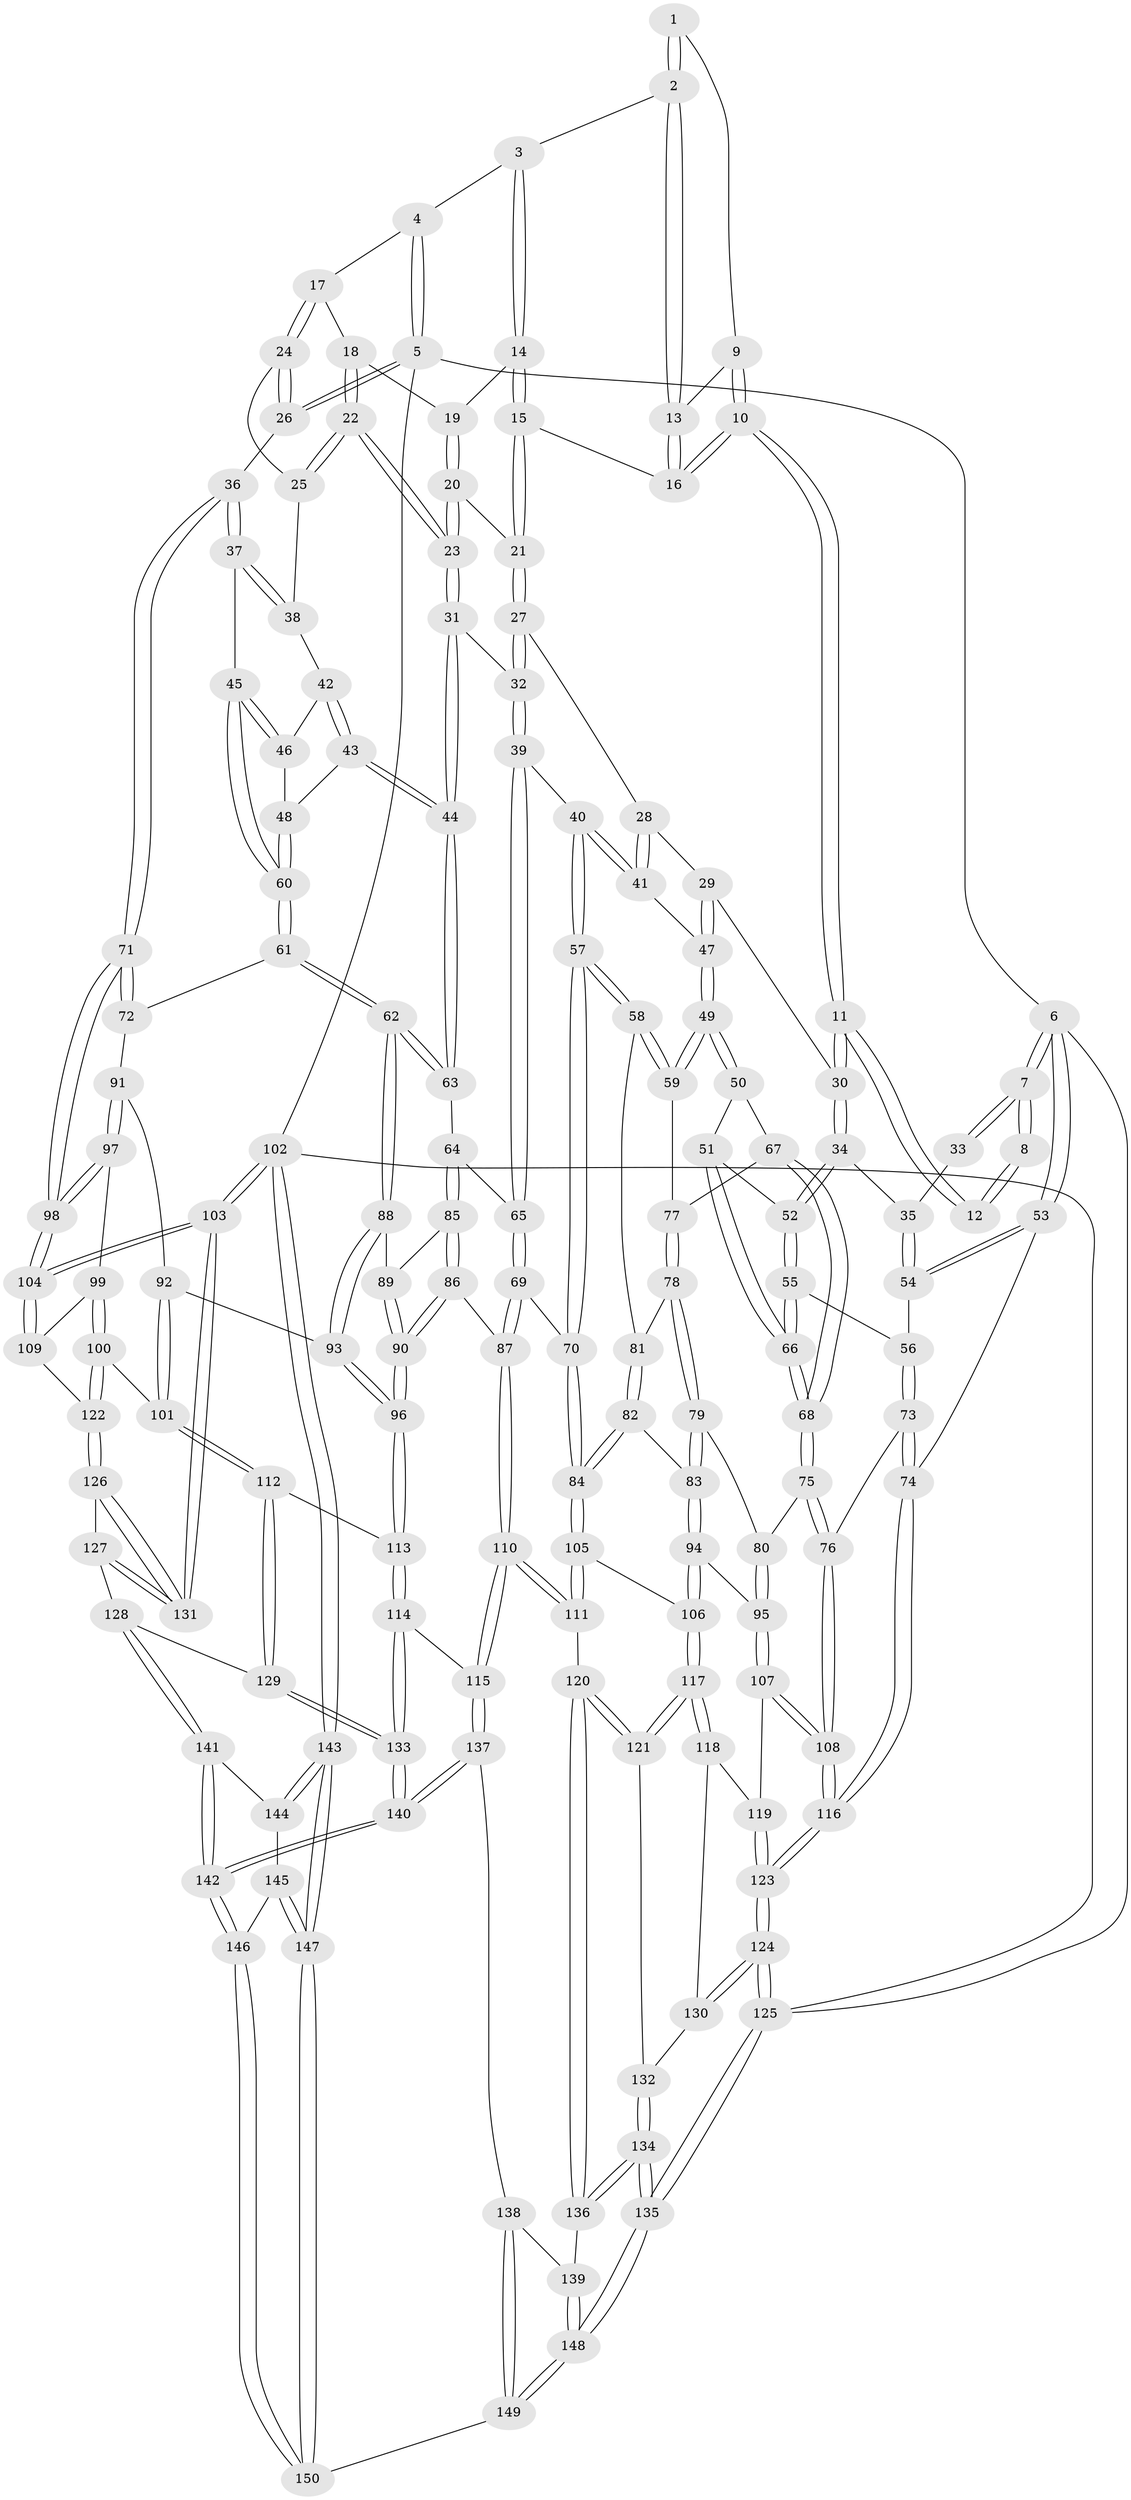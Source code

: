 // coarse degree distribution, {7: 0.022222222222222223, 4: 0.32222222222222224, 3: 0.12222222222222222, 5: 0.36666666666666664, 1: 0.011111111111111112, 2: 0.011111111111111112, 6: 0.1111111111111111, 10: 0.011111111111111112, 8: 0.011111111111111112, 9: 0.011111111111111112}
// Generated by graph-tools (version 1.1) at 2025/06/03/04/25 22:06:50]
// undirected, 150 vertices, 372 edges
graph export_dot {
graph [start="1"]
  node [color=gray90,style=filled];
  1 [pos="+0.4150384442424458+0"];
  2 [pos="+0.6335325012544788+0"];
  3 [pos="+0.6606599001550721+0"];
  4 [pos="+0.8388242250768431+0"];
  5 [pos="+1+0"];
  6 [pos="+0+0"];
  7 [pos="+0+0"];
  8 [pos="+0.21723396192844074+0"];
  9 [pos="+0.39120285039709085+0"];
  10 [pos="+0.30283408030918246+0.156588329693809"];
  11 [pos="+0.2598865652865771+0.19070448499213305"];
  12 [pos="+0.21724300480198772+0.13374448360212604"];
  13 [pos="+0.48913121544384547+0.11881674105602934"];
  14 [pos="+0.6307397366380425+0.07767612942146526"];
  15 [pos="+0.5270349214801326+0.1690827386501588"];
  16 [pos="+0.4893979798968968+0.13361799816279654"];
  17 [pos="+0.8051207332659251+0.10066812456902621"];
  18 [pos="+0.7001905120777328+0.14502056963205126"];
  19 [pos="+0.6670462643187106+0.1282617334545323"];
  20 [pos="+0.6334522838759916+0.17785251238465297"];
  21 [pos="+0.5275212031873333+0.17087371276318794"];
  22 [pos="+0.7020489637891401+0.28689832761815864"];
  23 [pos="+0.6950353848850176+0.29331801538956237"];
  24 [pos="+0.8392489519832197+0.1874612553245559"];
  25 [pos="+0.7947200361676183+0.24854988933231686"];
  26 [pos="+1+0.2546815795426803"];
  27 [pos="+0.528073275164902+0.24259366327686108"];
  28 [pos="+0.5223458689725398+0.24622284281723886"];
  29 [pos="+0.3655713688537783+0.28026069382572527"];
  30 [pos="+0.2567262547403515+0.22300957420501974"];
  31 [pos="+0.6943967917760192+0.2941985700642029"];
  32 [pos="+0.6376086161260472+0.3157443379719652"];
  33 [pos="+0.09893237800063319+0.08541924283153002"];
  34 [pos="+0.24468500138489574+0.23750695420848003"];
  35 [pos="+0+0.26455344176252366"];
  36 [pos="+1+0.2830273646550478"];
  37 [pos="+0.9420891634335457+0.3616117206317059"];
  38 [pos="+0.8563491987120662+0.3255701998440609"];
  39 [pos="+0.6135727536651224+0.3745019757514135"];
  40 [pos="+0.5205618645338302+0.40786964358649647"];
  41 [pos="+0.4848370212172667+0.3578060552944043"];
  42 [pos="+0.8206582045864742+0.3571078890279392"];
  43 [pos="+0.7591033384387058+0.3708927489228221"];
  44 [pos="+0.7468974208448795+0.3673214760758064"];
  45 [pos="+0.8849808246461494+0.41715530914254445"];
  46 [pos="+0.8303806509184652+0.38748656807102194"];
  47 [pos="+0.40202498195554437+0.3516174709741136"];
  48 [pos="+0.7955721787541233+0.4009028594899116"];
  49 [pos="+0.39517777091347184+0.44983029931556445"];
  50 [pos="+0.2557544792101153+0.3805020552619423"];
  51 [pos="+0.2502372415395581+0.34975880723489633"];
  52 [pos="+0.23872669836820587+0.26863604164478827"];
  53 [pos="+0+0.27050286758460457"];
  54 [pos="+0+0.2817945288959899"];
  55 [pos="+0.09988186689427599+0.40770456199436245"];
  56 [pos="+0.06970723029157155+0.40759160540893574"];
  57 [pos="+0.4616402022693786+0.5060874280042151"];
  58 [pos="+0.4084435777153911+0.4697712750758765"];
  59 [pos="+0.39843064195619465+0.458193768548013"];
  60 [pos="+0.8416328993299383+0.48808034215298185"];
  61 [pos="+0.8380869721218959+0.5010309048670705"];
  62 [pos="+0.7547830116052457+0.5156935781116428"];
  63 [pos="+0.728944821401787+0.5001370617271145"];
  64 [pos="+0.6990947986827988+0.49778676258781596"];
  65 [pos="+0.6375752371865209+0.4507541484956591"];
  66 [pos="+0.13346062115468513+0.44080990490834904"];
  67 [pos="+0.23586516883286263+0.4554903917430483"];
  68 [pos="+0.17481901508517703+0.48777024642068273"];
  69 [pos="+0.508595952484249+0.5555847328692246"];
  70 [pos="+0.47704818792870274+0.5433440207735368"];
  71 [pos="+1+0.3784124973755232"];
  72 [pos="+0.8619589448343755+0.5228120494257655"];
  73 [pos="+0.04804525264276077+0.47900942746862857"];
  74 [pos="+0+0.5768290243968279"];
  75 [pos="+0.14692355284906156+0.5636292132961161"];
  76 [pos="+0.1270301185562238+0.5810946255116868"];
  77 [pos="+0.2721075077136433+0.4875568030620549"];
  78 [pos="+0.27763038980634175+0.5081237016195198"];
  79 [pos="+0.2653105558679595+0.5700763987375357"];
  80 [pos="+0.20917009138464546+0.5722480857349141"];
  81 [pos="+0.32969017903986725+0.5315762095059307"];
  82 [pos="+0.32902574701935017+0.5795442673894745"];
  83 [pos="+0.29456282900104996+0.5978616688270258"];
  84 [pos="+0.43481314613811706+0.5879804614848658"];
  85 [pos="+0.6529357745341879+0.549623957780607"];
  86 [pos="+0.600254761009681+0.5946893163074103"];
  87 [pos="+0.539470611762822+0.5837421823272377"];
  88 [pos="+0.749345825019431+0.5734786013282479"];
  89 [pos="+0.685919105661011+0.5903758871960972"];
  90 [pos="+0.6486536733378646+0.6453156121378103"];
  91 [pos="+0.8829132318505455+0.5641613202229372"];
  92 [pos="+0.8339833495738822+0.6137274310832083"];
  93 [pos="+0.751305037512513+0.61362577856875"];
  94 [pos="+0.28939957776862846+0.6923093585518848"];
  95 [pos="+0.27369093007117296+0.6944817534749893"];
  96 [pos="+0.7139692632466921+0.7356525635334501"];
  97 [pos="+0.9014387547401697+0.5791848785379341"];
  98 [pos="+1+0.44216711677524057"];
  99 [pos="+0.9094639804285835+0.5978756638182843"];
  100 [pos="+0.8642065567831329+0.7368107731006804"];
  101 [pos="+0.8269039480823461+0.7342380216678853"];
  102 [pos="+1+1"];
  103 [pos="+1+1"];
  104 [pos="+1+0.6671985915880116"];
  105 [pos="+0.40643168076021774+0.6667436717594527"];
  106 [pos="+0.30257350028090046+0.6989407343428227"];
  107 [pos="+0.2279187898218402+0.7056542672656743"];
  108 [pos="+0.06777901258251129+0.7037424963942612"];
  109 [pos="+1+0.6801042973058855"];
  110 [pos="+0.5335572082554254+0.7984260722034493"];
  111 [pos="+0.4977440273367877+0.7911182647461537"];
  112 [pos="+0.7304745538072015+0.74972071514019"];
  113 [pos="+0.7146356339453043+0.7397173061907238"];
  114 [pos="+0.540691851362799+0.8005516353306598"];
  115 [pos="+0.5368898732687046+0.8006843082076963"];
  116 [pos="+0+0.8993188855462037"];
  117 [pos="+0.3429428041355923+0.8152312056273819"];
  118 [pos="+0.2575236828501898+0.8156561711199052"];
  119 [pos="+0.2480857003384654+0.810354385004651"];
  120 [pos="+0.37150741259027326+0.8323925368415545"];
  121 [pos="+0.34916891017597523+0.82210619026359"];
  122 [pos="+0.895017185597748+0.7525339088062587"];
  123 [pos="+0+0.9000041818267414"];
  124 [pos="+0+1"];
  125 [pos="+0+1"];
  126 [pos="+0.936564339777035+0.8696004497359551"];
  127 [pos="+0.7748429322536791+0.8856920100893492"];
  128 [pos="+0.7665693902421802+0.8855589987156335"];
  129 [pos="+0.7562699898179976+0.8765338822658879"];
  130 [pos="+0.2442192568855435+0.8568188286968448"];
  131 [pos="+1+1"];
  132 [pos="+0.2918642775394786+0.8714841114007097"];
  133 [pos="+0.6656044492658459+0.9373362428087052"];
  134 [pos="+0.23158818502964637+0.9894018412467012"];
  135 [pos="+0+1"];
  136 [pos="+0.3729201579764055+0.8930361762404109"];
  137 [pos="+0.5176289978049121+0.9149096586569303"];
  138 [pos="+0.48970108668554024+0.9591887423082911"];
  139 [pos="+0.39863814537967235+0.9422685085230255"];
  140 [pos="+0.6478796686147542+0.9923951589147851"];
  141 [pos="+0.7739374065769529+0.9163639962546475"];
  142 [pos="+0.6606878782789734+1"];
  143 [pos="+1+1"];
  144 [pos="+0.7798487865994116+0.9267980111389774"];
  145 [pos="+0.7744448119810934+0.9814881871964085"];
  146 [pos="+0.6602442327152086+1"];
  147 [pos="+1+1"];
  148 [pos="+0.16050227832956646+1"];
  149 [pos="+0.5179542528850474+1"];
  150 [pos="+0.653081599052267+1"];
  1 -- 2;
  1 -- 2;
  1 -- 9;
  2 -- 3;
  2 -- 13;
  2 -- 13;
  3 -- 4;
  3 -- 14;
  3 -- 14;
  4 -- 5;
  4 -- 5;
  4 -- 17;
  5 -- 6;
  5 -- 26;
  5 -- 26;
  5 -- 102;
  6 -- 7;
  6 -- 7;
  6 -- 53;
  6 -- 53;
  6 -- 125;
  7 -- 8;
  7 -- 8;
  7 -- 33;
  7 -- 33;
  8 -- 12;
  8 -- 12;
  9 -- 10;
  9 -- 10;
  9 -- 13;
  10 -- 11;
  10 -- 11;
  10 -- 16;
  10 -- 16;
  11 -- 12;
  11 -- 12;
  11 -- 30;
  11 -- 30;
  13 -- 16;
  13 -- 16;
  14 -- 15;
  14 -- 15;
  14 -- 19;
  15 -- 16;
  15 -- 21;
  15 -- 21;
  17 -- 18;
  17 -- 24;
  17 -- 24;
  18 -- 19;
  18 -- 22;
  18 -- 22;
  19 -- 20;
  19 -- 20;
  20 -- 21;
  20 -- 23;
  20 -- 23;
  21 -- 27;
  21 -- 27;
  22 -- 23;
  22 -- 23;
  22 -- 25;
  22 -- 25;
  23 -- 31;
  23 -- 31;
  24 -- 25;
  24 -- 26;
  24 -- 26;
  25 -- 38;
  26 -- 36;
  27 -- 28;
  27 -- 32;
  27 -- 32;
  28 -- 29;
  28 -- 41;
  28 -- 41;
  29 -- 30;
  29 -- 47;
  29 -- 47;
  30 -- 34;
  30 -- 34;
  31 -- 32;
  31 -- 44;
  31 -- 44;
  32 -- 39;
  32 -- 39;
  33 -- 35;
  34 -- 35;
  34 -- 52;
  34 -- 52;
  35 -- 54;
  35 -- 54;
  36 -- 37;
  36 -- 37;
  36 -- 71;
  36 -- 71;
  37 -- 38;
  37 -- 38;
  37 -- 45;
  38 -- 42;
  39 -- 40;
  39 -- 65;
  39 -- 65;
  40 -- 41;
  40 -- 41;
  40 -- 57;
  40 -- 57;
  41 -- 47;
  42 -- 43;
  42 -- 43;
  42 -- 46;
  43 -- 44;
  43 -- 44;
  43 -- 48;
  44 -- 63;
  44 -- 63;
  45 -- 46;
  45 -- 46;
  45 -- 60;
  45 -- 60;
  46 -- 48;
  47 -- 49;
  47 -- 49;
  48 -- 60;
  48 -- 60;
  49 -- 50;
  49 -- 50;
  49 -- 59;
  49 -- 59;
  50 -- 51;
  50 -- 67;
  51 -- 52;
  51 -- 66;
  51 -- 66;
  52 -- 55;
  52 -- 55;
  53 -- 54;
  53 -- 54;
  53 -- 74;
  54 -- 56;
  55 -- 56;
  55 -- 66;
  55 -- 66;
  56 -- 73;
  56 -- 73;
  57 -- 58;
  57 -- 58;
  57 -- 70;
  57 -- 70;
  58 -- 59;
  58 -- 59;
  58 -- 81;
  59 -- 77;
  60 -- 61;
  60 -- 61;
  61 -- 62;
  61 -- 62;
  61 -- 72;
  62 -- 63;
  62 -- 63;
  62 -- 88;
  62 -- 88;
  63 -- 64;
  64 -- 65;
  64 -- 85;
  64 -- 85;
  65 -- 69;
  65 -- 69;
  66 -- 68;
  66 -- 68;
  67 -- 68;
  67 -- 68;
  67 -- 77;
  68 -- 75;
  68 -- 75;
  69 -- 70;
  69 -- 87;
  69 -- 87;
  70 -- 84;
  70 -- 84;
  71 -- 72;
  71 -- 72;
  71 -- 98;
  71 -- 98;
  72 -- 91;
  73 -- 74;
  73 -- 74;
  73 -- 76;
  74 -- 116;
  74 -- 116;
  75 -- 76;
  75 -- 76;
  75 -- 80;
  76 -- 108;
  76 -- 108;
  77 -- 78;
  77 -- 78;
  78 -- 79;
  78 -- 79;
  78 -- 81;
  79 -- 80;
  79 -- 83;
  79 -- 83;
  80 -- 95;
  80 -- 95;
  81 -- 82;
  81 -- 82;
  82 -- 83;
  82 -- 84;
  82 -- 84;
  83 -- 94;
  83 -- 94;
  84 -- 105;
  84 -- 105;
  85 -- 86;
  85 -- 86;
  85 -- 89;
  86 -- 87;
  86 -- 90;
  86 -- 90;
  87 -- 110;
  87 -- 110;
  88 -- 89;
  88 -- 93;
  88 -- 93;
  89 -- 90;
  89 -- 90;
  90 -- 96;
  90 -- 96;
  91 -- 92;
  91 -- 97;
  91 -- 97;
  92 -- 93;
  92 -- 101;
  92 -- 101;
  93 -- 96;
  93 -- 96;
  94 -- 95;
  94 -- 106;
  94 -- 106;
  95 -- 107;
  95 -- 107;
  96 -- 113;
  96 -- 113;
  97 -- 98;
  97 -- 98;
  97 -- 99;
  98 -- 104;
  98 -- 104;
  99 -- 100;
  99 -- 100;
  99 -- 109;
  100 -- 101;
  100 -- 122;
  100 -- 122;
  101 -- 112;
  101 -- 112;
  102 -- 103;
  102 -- 103;
  102 -- 143;
  102 -- 143;
  102 -- 125;
  103 -- 104;
  103 -- 104;
  103 -- 131;
  103 -- 131;
  104 -- 109;
  104 -- 109;
  105 -- 106;
  105 -- 111;
  105 -- 111;
  106 -- 117;
  106 -- 117;
  107 -- 108;
  107 -- 108;
  107 -- 119;
  108 -- 116;
  108 -- 116;
  109 -- 122;
  110 -- 111;
  110 -- 111;
  110 -- 115;
  110 -- 115;
  111 -- 120;
  112 -- 113;
  112 -- 129;
  112 -- 129;
  113 -- 114;
  113 -- 114;
  114 -- 115;
  114 -- 133;
  114 -- 133;
  115 -- 137;
  115 -- 137;
  116 -- 123;
  116 -- 123;
  117 -- 118;
  117 -- 118;
  117 -- 121;
  117 -- 121;
  118 -- 119;
  118 -- 130;
  119 -- 123;
  119 -- 123;
  120 -- 121;
  120 -- 121;
  120 -- 136;
  120 -- 136;
  121 -- 132;
  122 -- 126;
  122 -- 126;
  123 -- 124;
  123 -- 124;
  124 -- 125;
  124 -- 125;
  124 -- 130;
  124 -- 130;
  125 -- 135;
  125 -- 135;
  126 -- 127;
  126 -- 131;
  126 -- 131;
  127 -- 128;
  127 -- 131;
  127 -- 131;
  128 -- 129;
  128 -- 141;
  128 -- 141;
  129 -- 133;
  129 -- 133;
  130 -- 132;
  132 -- 134;
  132 -- 134;
  133 -- 140;
  133 -- 140;
  134 -- 135;
  134 -- 135;
  134 -- 136;
  134 -- 136;
  135 -- 148;
  135 -- 148;
  136 -- 139;
  137 -- 138;
  137 -- 140;
  137 -- 140;
  138 -- 139;
  138 -- 149;
  138 -- 149;
  139 -- 148;
  139 -- 148;
  140 -- 142;
  140 -- 142;
  141 -- 142;
  141 -- 142;
  141 -- 144;
  142 -- 146;
  142 -- 146;
  143 -- 144;
  143 -- 144;
  143 -- 147;
  143 -- 147;
  144 -- 145;
  145 -- 146;
  145 -- 147;
  145 -- 147;
  146 -- 150;
  146 -- 150;
  147 -- 150;
  147 -- 150;
  148 -- 149;
  148 -- 149;
  149 -- 150;
}
